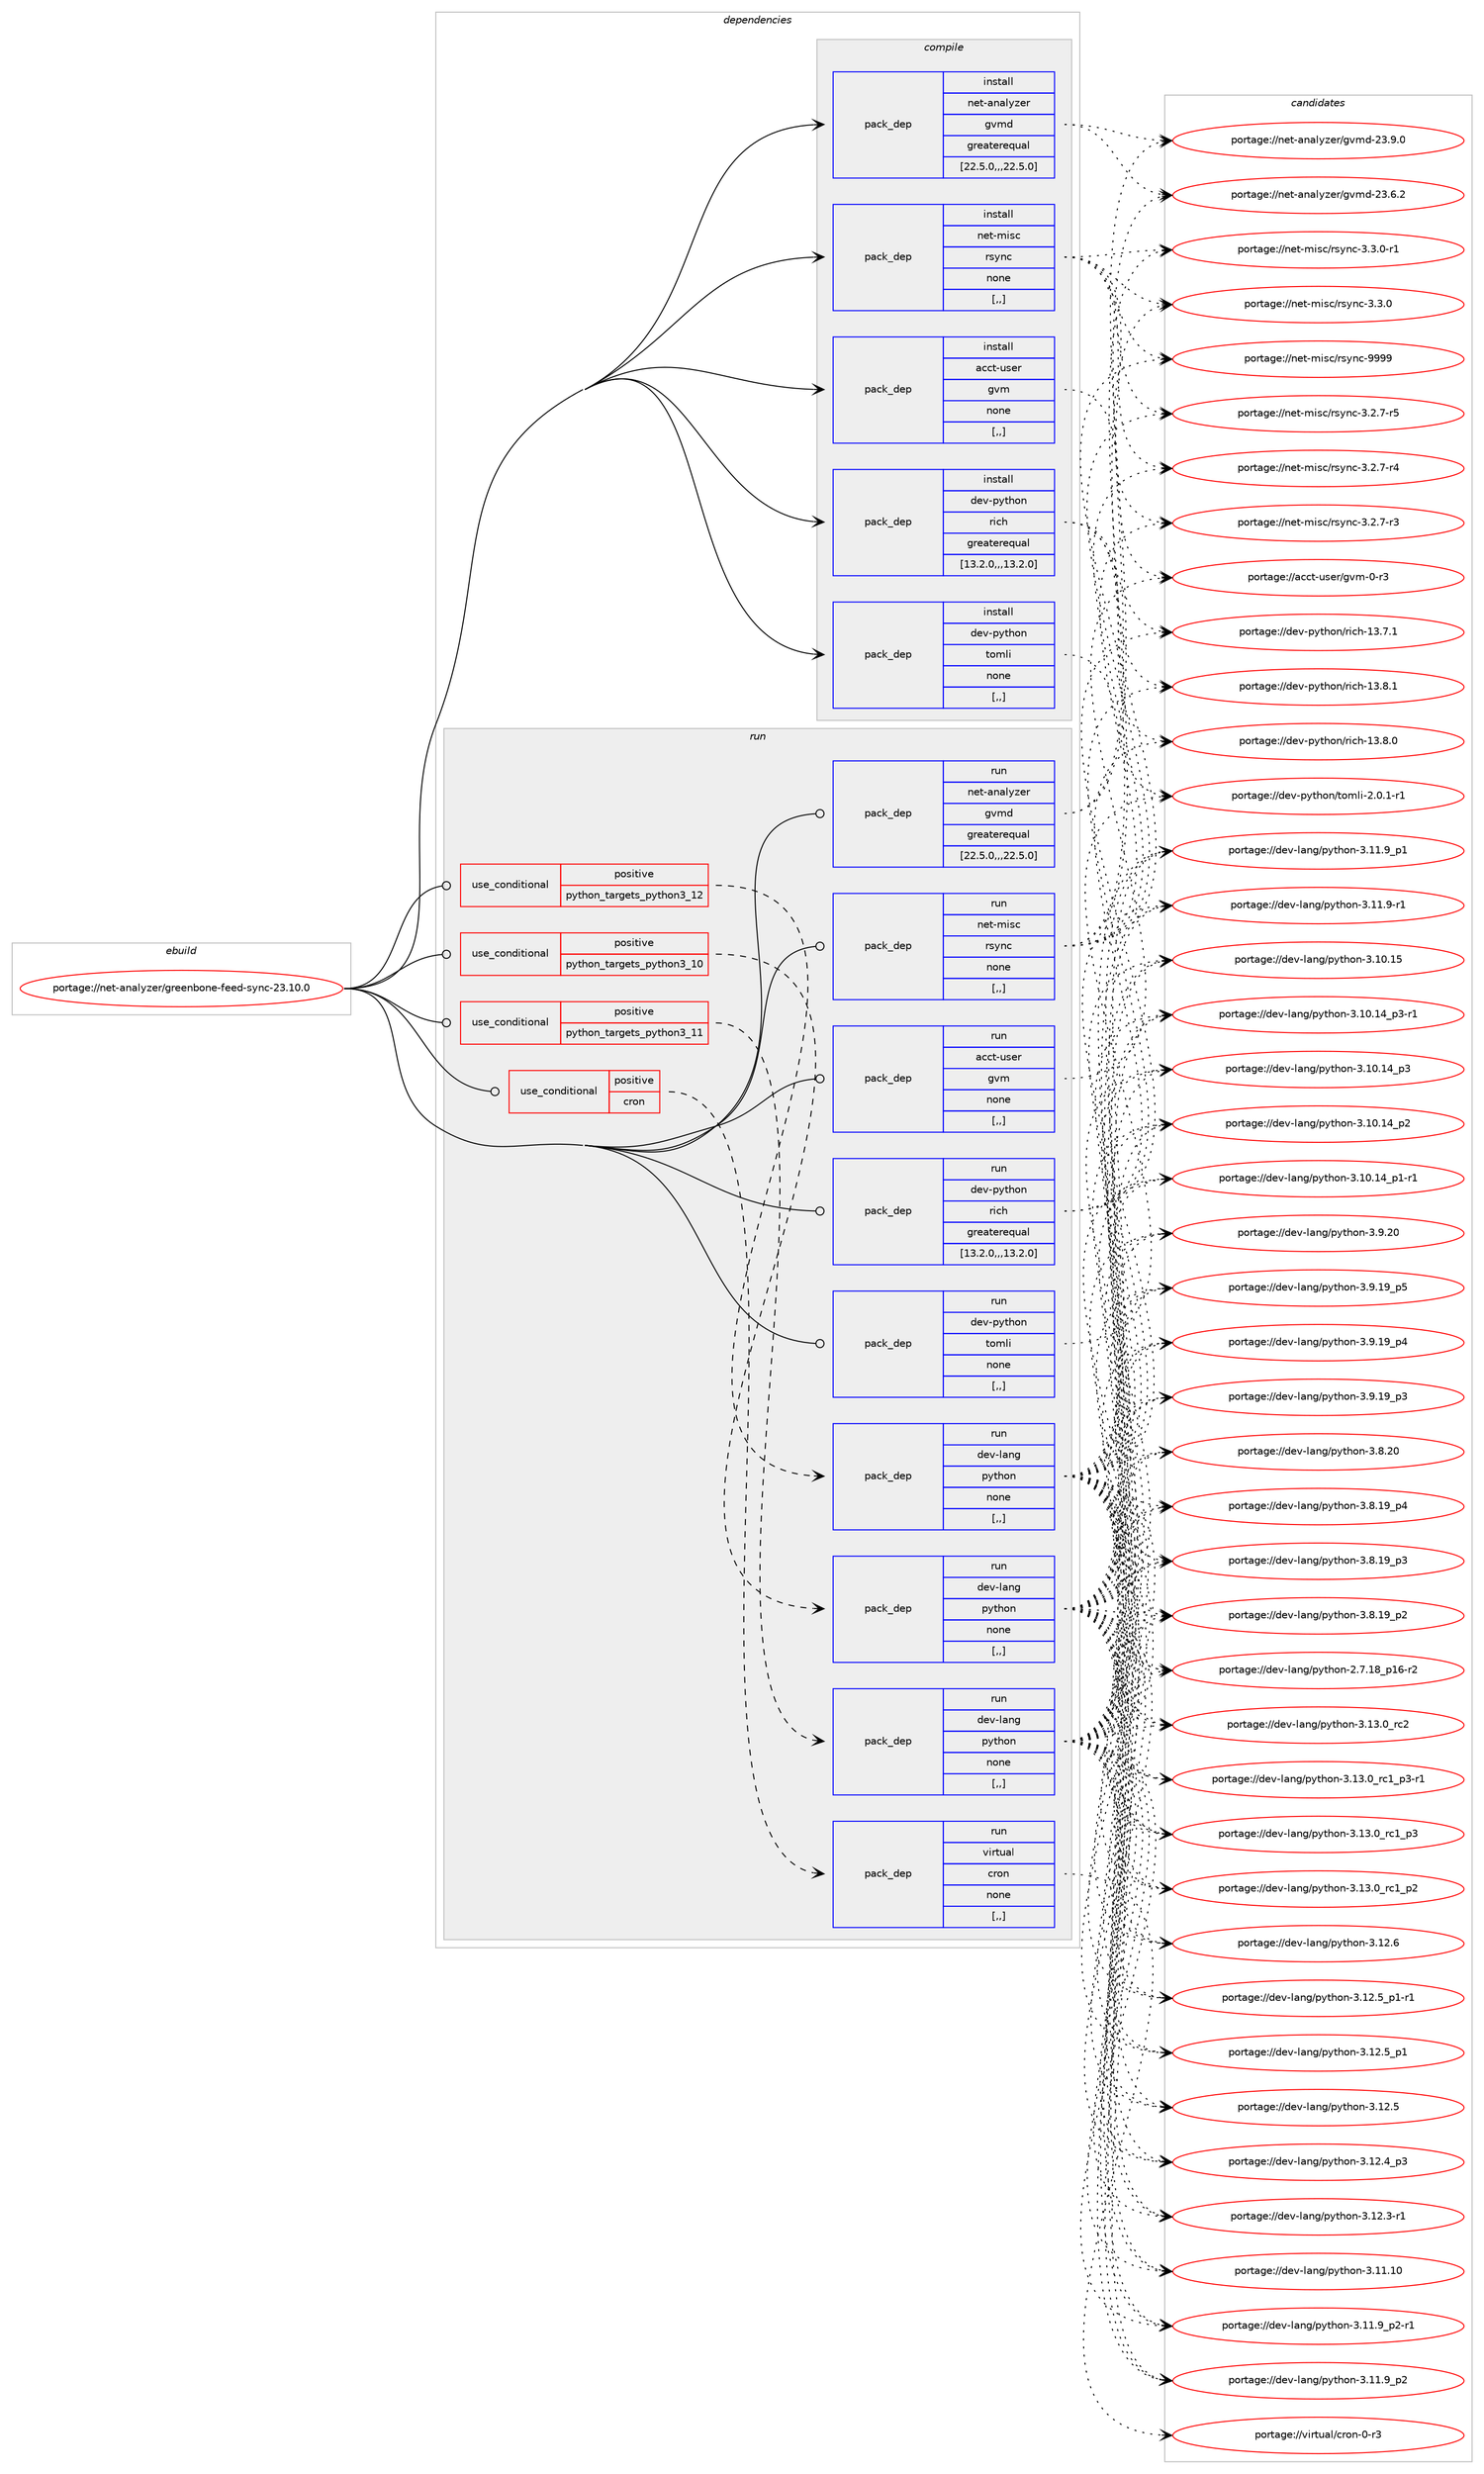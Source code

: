 digraph prolog {

# *************
# Graph options
# *************

newrank=true;
concentrate=true;
compound=true;
graph [rankdir=LR,fontname=Helvetica,fontsize=10,ranksep=1.5];#, ranksep=2.5, nodesep=0.2];
edge  [arrowhead=vee];
node  [fontname=Helvetica,fontsize=10];

# **********
# The ebuild
# **********

subgraph cluster_leftcol {
color=gray;
label=<<i>ebuild</i>>;
id [label="portage://net-analyzer/greenbone-feed-sync-23.10.0", color=red, width=4, href="../net-analyzer/greenbone-feed-sync-23.10.0.svg"];
}

# ****************
# The dependencies
# ****************

subgraph cluster_midcol {
color=gray;
label=<<i>dependencies</i>>;
subgraph cluster_compile {
fillcolor="#eeeeee";
style=filled;
label=<<i>compile</i>>;
subgraph pack621543 {
dependency848947 [label=<<TABLE BORDER="0" CELLBORDER="1" CELLSPACING="0" CELLPADDING="4" WIDTH="220"><TR><TD ROWSPAN="6" CELLPADDING="30">pack_dep</TD></TR><TR><TD WIDTH="110">install</TD></TR><TR><TD>acct-user</TD></TR><TR><TD>gvm</TD></TR><TR><TD>none</TD></TR><TR><TD>[,,]</TD></TR></TABLE>>, shape=none, color=blue];
}
id:e -> dependency848947:w [weight=20,style="solid",arrowhead="vee"];
subgraph pack621544 {
dependency848948 [label=<<TABLE BORDER="0" CELLBORDER="1" CELLSPACING="0" CELLPADDING="4" WIDTH="220"><TR><TD ROWSPAN="6" CELLPADDING="30">pack_dep</TD></TR><TR><TD WIDTH="110">install</TD></TR><TR><TD>dev-python</TD></TR><TR><TD>rich</TD></TR><TR><TD>greaterequal</TD></TR><TR><TD>[13.2.0,,,13.2.0]</TD></TR></TABLE>>, shape=none, color=blue];
}
id:e -> dependency848948:w [weight=20,style="solid",arrowhead="vee"];
subgraph pack621545 {
dependency848949 [label=<<TABLE BORDER="0" CELLBORDER="1" CELLSPACING="0" CELLPADDING="4" WIDTH="220"><TR><TD ROWSPAN="6" CELLPADDING="30">pack_dep</TD></TR><TR><TD WIDTH="110">install</TD></TR><TR><TD>dev-python</TD></TR><TR><TD>tomli</TD></TR><TR><TD>none</TD></TR><TR><TD>[,,]</TD></TR></TABLE>>, shape=none, color=blue];
}
id:e -> dependency848949:w [weight=20,style="solid",arrowhead="vee"];
subgraph pack621546 {
dependency848950 [label=<<TABLE BORDER="0" CELLBORDER="1" CELLSPACING="0" CELLPADDING="4" WIDTH="220"><TR><TD ROWSPAN="6" CELLPADDING="30">pack_dep</TD></TR><TR><TD WIDTH="110">install</TD></TR><TR><TD>net-analyzer</TD></TR><TR><TD>gvmd</TD></TR><TR><TD>greaterequal</TD></TR><TR><TD>[22.5.0,,,22.5.0]</TD></TR></TABLE>>, shape=none, color=blue];
}
id:e -> dependency848950:w [weight=20,style="solid",arrowhead="vee"];
subgraph pack621547 {
dependency848951 [label=<<TABLE BORDER="0" CELLBORDER="1" CELLSPACING="0" CELLPADDING="4" WIDTH="220"><TR><TD ROWSPAN="6" CELLPADDING="30">pack_dep</TD></TR><TR><TD WIDTH="110">install</TD></TR><TR><TD>net-misc</TD></TR><TR><TD>rsync</TD></TR><TR><TD>none</TD></TR><TR><TD>[,,]</TD></TR></TABLE>>, shape=none, color=blue];
}
id:e -> dependency848951:w [weight=20,style="solid",arrowhead="vee"];
}
subgraph cluster_compileandrun {
fillcolor="#eeeeee";
style=filled;
label=<<i>compile and run</i>>;
}
subgraph cluster_run {
fillcolor="#eeeeee";
style=filled;
label=<<i>run</i>>;
subgraph cond221094 {
dependency848952 [label=<<TABLE BORDER="0" CELLBORDER="1" CELLSPACING="0" CELLPADDING="4"><TR><TD ROWSPAN="3" CELLPADDING="10">use_conditional</TD></TR><TR><TD>positive</TD></TR><TR><TD>cron</TD></TR></TABLE>>, shape=none, color=red];
subgraph pack621548 {
dependency848953 [label=<<TABLE BORDER="0" CELLBORDER="1" CELLSPACING="0" CELLPADDING="4" WIDTH="220"><TR><TD ROWSPAN="6" CELLPADDING="30">pack_dep</TD></TR><TR><TD WIDTH="110">run</TD></TR><TR><TD>virtual</TD></TR><TR><TD>cron</TD></TR><TR><TD>none</TD></TR><TR><TD>[,,]</TD></TR></TABLE>>, shape=none, color=blue];
}
dependency848952:e -> dependency848953:w [weight=20,style="dashed",arrowhead="vee"];
}
id:e -> dependency848952:w [weight=20,style="solid",arrowhead="odot"];
subgraph cond221095 {
dependency848954 [label=<<TABLE BORDER="0" CELLBORDER="1" CELLSPACING="0" CELLPADDING="4"><TR><TD ROWSPAN="3" CELLPADDING="10">use_conditional</TD></TR><TR><TD>positive</TD></TR><TR><TD>python_targets_python3_10</TD></TR></TABLE>>, shape=none, color=red];
subgraph pack621549 {
dependency848955 [label=<<TABLE BORDER="0" CELLBORDER="1" CELLSPACING="0" CELLPADDING="4" WIDTH="220"><TR><TD ROWSPAN="6" CELLPADDING="30">pack_dep</TD></TR><TR><TD WIDTH="110">run</TD></TR><TR><TD>dev-lang</TD></TR><TR><TD>python</TD></TR><TR><TD>none</TD></TR><TR><TD>[,,]</TD></TR></TABLE>>, shape=none, color=blue];
}
dependency848954:e -> dependency848955:w [weight=20,style="dashed",arrowhead="vee"];
}
id:e -> dependency848954:w [weight=20,style="solid",arrowhead="odot"];
subgraph cond221096 {
dependency848956 [label=<<TABLE BORDER="0" CELLBORDER="1" CELLSPACING="0" CELLPADDING="4"><TR><TD ROWSPAN="3" CELLPADDING="10">use_conditional</TD></TR><TR><TD>positive</TD></TR><TR><TD>python_targets_python3_11</TD></TR></TABLE>>, shape=none, color=red];
subgraph pack621550 {
dependency848957 [label=<<TABLE BORDER="0" CELLBORDER="1" CELLSPACING="0" CELLPADDING="4" WIDTH="220"><TR><TD ROWSPAN="6" CELLPADDING="30">pack_dep</TD></TR><TR><TD WIDTH="110">run</TD></TR><TR><TD>dev-lang</TD></TR><TR><TD>python</TD></TR><TR><TD>none</TD></TR><TR><TD>[,,]</TD></TR></TABLE>>, shape=none, color=blue];
}
dependency848956:e -> dependency848957:w [weight=20,style="dashed",arrowhead="vee"];
}
id:e -> dependency848956:w [weight=20,style="solid",arrowhead="odot"];
subgraph cond221097 {
dependency848958 [label=<<TABLE BORDER="0" CELLBORDER="1" CELLSPACING="0" CELLPADDING="4"><TR><TD ROWSPAN="3" CELLPADDING="10">use_conditional</TD></TR><TR><TD>positive</TD></TR><TR><TD>python_targets_python3_12</TD></TR></TABLE>>, shape=none, color=red];
subgraph pack621551 {
dependency848959 [label=<<TABLE BORDER="0" CELLBORDER="1" CELLSPACING="0" CELLPADDING="4" WIDTH="220"><TR><TD ROWSPAN="6" CELLPADDING="30">pack_dep</TD></TR><TR><TD WIDTH="110">run</TD></TR><TR><TD>dev-lang</TD></TR><TR><TD>python</TD></TR><TR><TD>none</TD></TR><TR><TD>[,,]</TD></TR></TABLE>>, shape=none, color=blue];
}
dependency848958:e -> dependency848959:w [weight=20,style="dashed",arrowhead="vee"];
}
id:e -> dependency848958:w [weight=20,style="solid",arrowhead="odot"];
subgraph pack621552 {
dependency848960 [label=<<TABLE BORDER="0" CELLBORDER="1" CELLSPACING="0" CELLPADDING="4" WIDTH="220"><TR><TD ROWSPAN="6" CELLPADDING="30">pack_dep</TD></TR><TR><TD WIDTH="110">run</TD></TR><TR><TD>acct-user</TD></TR><TR><TD>gvm</TD></TR><TR><TD>none</TD></TR><TR><TD>[,,]</TD></TR></TABLE>>, shape=none, color=blue];
}
id:e -> dependency848960:w [weight=20,style="solid",arrowhead="odot"];
subgraph pack621553 {
dependency848961 [label=<<TABLE BORDER="0" CELLBORDER="1" CELLSPACING="0" CELLPADDING="4" WIDTH="220"><TR><TD ROWSPAN="6" CELLPADDING="30">pack_dep</TD></TR><TR><TD WIDTH="110">run</TD></TR><TR><TD>dev-python</TD></TR><TR><TD>rich</TD></TR><TR><TD>greaterequal</TD></TR><TR><TD>[13.2.0,,,13.2.0]</TD></TR></TABLE>>, shape=none, color=blue];
}
id:e -> dependency848961:w [weight=20,style="solid",arrowhead="odot"];
subgraph pack621554 {
dependency848962 [label=<<TABLE BORDER="0" CELLBORDER="1" CELLSPACING="0" CELLPADDING="4" WIDTH="220"><TR><TD ROWSPAN="6" CELLPADDING="30">pack_dep</TD></TR><TR><TD WIDTH="110">run</TD></TR><TR><TD>dev-python</TD></TR><TR><TD>tomli</TD></TR><TR><TD>none</TD></TR><TR><TD>[,,]</TD></TR></TABLE>>, shape=none, color=blue];
}
id:e -> dependency848962:w [weight=20,style="solid",arrowhead="odot"];
subgraph pack621555 {
dependency848963 [label=<<TABLE BORDER="0" CELLBORDER="1" CELLSPACING="0" CELLPADDING="4" WIDTH="220"><TR><TD ROWSPAN="6" CELLPADDING="30">pack_dep</TD></TR><TR><TD WIDTH="110">run</TD></TR><TR><TD>net-analyzer</TD></TR><TR><TD>gvmd</TD></TR><TR><TD>greaterequal</TD></TR><TR><TD>[22.5.0,,,22.5.0]</TD></TR></TABLE>>, shape=none, color=blue];
}
id:e -> dependency848963:w [weight=20,style="solid",arrowhead="odot"];
subgraph pack621556 {
dependency848964 [label=<<TABLE BORDER="0" CELLBORDER="1" CELLSPACING="0" CELLPADDING="4" WIDTH="220"><TR><TD ROWSPAN="6" CELLPADDING="30">pack_dep</TD></TR><TR><TD WIDTH="110">run</TD></TR><TR><TD>net-misc</TD></TR><TR><TD>rsync</TD></TR><TR><TD>none</TD></TR><TR><TD>[,,]</TD></TR></TABLE>>, shape=none, color=blue];
}
id:e -> dependency848964:w [weight=20,style="solid",arrowhead="odot"];
}
}

# **************
# The candidates
# **************

subgraph cluster_choices {
rank=same;
color=gray;
label=<<i>candidates</i>>;

subgraph choice621543 {
color=black;
nodesep=1;
choice979999116451171151011144710311810945484511451 [label="portage://acct-user/gvm-0-r3", color=red, width=4,href="../acct-user/gvm-0-r3.svg"];
dependency848947:e -> choice979999116451171151011144710311810945484511451:w [style=dotted,weight="100"];
}
subgraph choice621544 {
color=black;
nodesep=1;
choice10010111845112121116104111110471141059910445495146564649 [label="portage://dev-python/rich-13.8.1", color=red, width=4,href="../dev-python/rich-13.8.1.svg"];
choice10010111845112121116104111110471141059910445495146564648 [label="portage://dev-python/rich-13.8.0", color=red, width=4,href="../dev-python/rich-13.8.0.svg"];
choice10010111845112121116104111110471141059910445495146554649 [label="portage://dev-python/rich-13.7.1", color=red, width=4,href="../dev-python/rich-13.7.1.svg"];
dependency848948:e -> choice10010111845112121116104111110471141059910445495146564649:w [style=dotted,weight="100"];
dependency848948:e -> choice10010111845112121116104111110471141059910445495146564648:w [style=dotted,weight="100"];
dependency848948:e -> choice10010111845112121116104111110471141059910445495146554649:w [style=dotted,weight="100"];
}
subgraph choice621545 {
color=black;
nodesep=1;
choice10010111845112121116104111110471161111091081054550464846494511449 [label="portage://dev-python/tomli-2.0.1-r1", color=red, width=4,href="../dev-python/tomli-2.0.1-r1.svg"];
dependency848949:e -> choice10010111845112121116104111110471161111091081054550464846494511449:w [style=dotted,weight="100"];
}
subgraph choice621546 {
color=black;
nodesep=1;
choice1101011164597110971081211221011144710311810910045505146574648 [label="portage://net-analyzer/gvmd-23.9.0", color=red, width=4,href="../net-analyzer/gvmd-23.9.0.svg"];
choice1101011164597110971081211221011144710311810910045505146544650 [label="portage://net-analyzer/gvmd-23.6.2", color=red, width=4,href="../net-analyzer/gvmd-23.6.2.svg"];
dependency848950:e -> choice1101011164597110971081211221011144710311810910045505146574648:w [style=dotted,weight="100"];
dependency848950:e -> choice1101011164597110971081211221011144710311810910045505146544650:w [style=dotted,weight="100"];
}
subgraph choice621547 {
color=black;
nodesep=1;
choice110101116451091051159947114115121110994557575757 [label="portage://net-misc/rsync-9999", color=red, width=4,href="../net-misc/rsync-9999.svg"];
choice110101116451091051159947114115121110994551465146484511449 [label="portage://net-misc/rsync-3.3.0-r1", color=red, width=4,href="../net-misc/rsync-3.3.0-r1.svg"];
choice11010111645109105115994711411512111099455146514648 [label="portage://net-misc/rsync-3.3.0", color=red, width=4,href="../net-misc/rsync-3.3.0.svg"];
choice110101116451091051159947114115121110994551465046554511453 [label="portage://net-misc/rsync-3.2.7-r5", color=red, width=4,href="../net-misc/rsync-3.2.7-r5.svg"];
choice110101116451091051159947114115121110994551465046554511452 [label="portage://net-misc/rsync-3.2.7-r4", color=red, width=4,href="../net-misc/rsync-3.2.7-r4.svg"];
choice110101116451091051159947114115121110994551465046554511451 [label="portage://net-misc/rsync-3.2.7-r3", color=red, width=4,href="../net-misc/rsync-3.2.7-r3.svg"];
dependency848951:e -> choice110101116451091051159947114115121110994557575757:w [style=dotted,weight="100"];
dependency848951:e -> choice110101116451091051159947114115121110994551465146484511449:w [style=dotted,weight="100"];
dependency848951:e -> choice11010111645109105115994711411512111099455146514648:w [style=dotted,weight="100"];
dependency848951:e -> choice110101116451091051159947114115121110994551465046554511453:w [style=dotted,weight="100"];
dependency848951:e -> choice110101116451091051159947114115121110994551465046554511452:w [style=dotted,weight="100"];
dependency848951:e -> choice110101116451091051159947114115121110994551465046554511451:w [style=dotted,weight="100"];
}
subgraph choice621548 {
color=black;
nodesep=1;
choice11810511411611797108479911411111045484511451 [label="portage://virtual/cron-0-r3", color=red, width=4,href="../virtual/cron-0-r3.svg"];
dependency848953:e -> choice11810511411611797108479911411111045484511451:w [style=dotted,weight="100"];
}
subgraph choice621549 {
color=black;
nodesep=1;
choice10010111845108971101034711212111610411111045514649514648951149950 [label="portage://dev-lang/python-3.13.0_rc2", color=red, width=4,href="../dev-lang/python-3.13.0_rc2.svg"];
choice1001011184510897110103471121211161041111104551464951464895114994995112514511449 [label="portage://dev-lang/python-3.13.0_rc1_p3-r1", color=red, width=4,href="../dev-lang/python-3.13.0_rc1_p3-r1.svg"];
choice100101118451089711010347112121116104111110455146495146489511499499511251 [label="portage://dev-lang/python-3.13.0_rc1_p3", color=red, width=4,href="../dev-lang/python-3.13.0_rc1_p3.svg"];
choice100101118451089711010347112121116104111110455146495146489511499499511250 [label="portage://dev-lang/python-3.13.0_rc1_p2", color=red, width=4,href="../dev-lang/python-3.13.0_rc1_p2.svg"];
choice10010111845108971101034711212111610411111045514649504654 [label="portage://dev-lang/python-3.12.6", color=red, width=4,href="../dev-lang/python-3.12.6.svg"];
choice1001011184510897110103471121211161041111104551464950465395112494511449 [label="portage://dev-lang/python-3.12.5_p1-r1", color=red, width=4,href="../dev-lang/python-3.12.5_p1-r1.svg"];
choice100101118451089711010347112121116104111110455146495046539511249 [label="portage://dev-lang/python-3.12.5_p1", color=red, width=4,href="../dev-lang/python-3.12.5_p1.svg"];
choice10010111845108971101034711212111610411111045514649504653 [label="portage://dev-lang/python-3.12.5", color=red, width=4,href="../dev-lang/python-3.12.5.svg"];
choice100101118451089711010347112121116104111110455146495046529511251 [label="portage://dev-lang/python-3.12.4_p3", color=red, width=4,href="../dev-lang/python-3.12.4_p3.svg"];
choice100101118451089711010347112121116104111110455146495046514511449 [label="portage://dev-lang/python-3.12.3-r1", color=red, width=4,href="../dev-lang/python-3.12.3-r1.svg"];
choice1001011184510897110103471121211161041111104551464949464948 [label="portage://dev-lang/python-3.11.10", color=red, width=4,href="../dev-lang/python-3.11.10.svg"];
choice1001011184510897110103471121211161041111104551464949465795112504511449 [label="portage://dev-lang/python-3.11.9_p2-r1", color=red, width=4,href="../dev-lang/python-3.11.9_p2-r1.svg"];
choice100101118451089711010347112121116104111110455146494946579511250 [label="portage://dev-lang/python-3.11.9_p2", color=red, width=4,href="../dev-lang/python-3.11.9_p2.svg"];
choice100101118451089711010347112121116104111110455146494946579511249 [label="portage://dev-lang/python-3.11.9_p1", color=red, width=4,href="../dev-lang/python-3.11.9_p1.svg"];
choice100101118451089711010347112121116104111110455146494946574511449 [label="portage://dev-lang/python-3.11.9-r1", color=red, width=4,href="../dev-lang/python-3.11.9-r1.svg"];
choice1001011184510897110103471121211161041111104551464948464953 [label="portage://dev-lang/python-3.10.15", color=red, width=4,href="../dev-lang/python-3.10.15.svg"];
choice100101118451089711010347112121116104111110455146494846495295112514511449 [label="portage://dev-lang/python-3.10.14_p3-r1", color=red, width=4,href="../dev-lang/python-3.10.14_p3-r1.svg"];
choice10010111845108971101034711212111610411111045514649484649529511251 [label="portage://dev-lang/python-3.10.14_p3", color=red, width=4,href="../dev-lang/python-3.10.14_p3.svg"];
choice10010111845108971101034711212111610411111045514649484649529511250 [label="portage://dev-lang/python-3.10.14_p2", color=red, width=4,href="../dev-lang/python-3.10.14_p2.svg"];
choice100101118451089711010347112121116104111110455146494846495295112494511449 [label="portage://dev-lang/python-3.10.14_p1-r1", color=red, width=4,href="../dev-lang/python-3.10.14_p1-r1.svg"];
choice10010111845108971101034711212111610411111045514657465048 [label="portage://dev-lang/python-3.9.20", color=red, width=4,href="../dev-lang/python-3.9.20.svg"];
choice100101118451089711010347112121116104111110455146574649579511253 [label="portage://dev-lang/python-3.9.19_p5", color=red, width=4,href="../dev-lang/python-3.9.19_p5.svg"];
choice100101118451089711010347112121116104111110455146574649579511252 [label="portage://dev-lang/python-3.9.19_p4", color=red, width=4,href="../dev-lang/python-3.9.19_p4.svg"];
choice100101118451089711010347112121116104111110455146574649579511251 [label="portage://dev-lang/python-3.9.19_p3", color=red, width=4,href="../dev-lang/python-3.9.19_p3.svg"];
choice10010111845108971101034711212111610411111045514656465048 [label="portage://dev-lang/python-3.8.20", color=red, width=4,href="../dev-lang/python-3.8.20.svg"];
choice100101118451089711010347112121116104111110455146564649579511252 [label="portage://dev-lang/python-3.8.19_p4", color=red, width=4,href="../dev-lang/python-3.8.19_p4.svg"];
choice100101118451089711010347112121116104111110455146564649579511251 [label="portage://dev-lang/python-3.8.19_p3", color=red, width=4,href="../dev-lang/python-3.8.19_p3.svg"];
choice100101118451089711010347112121116104111110455146564649579511250 [label="portage://dev-lang/python-3.8.19_p2", color=red, width=4,href="../dev-lang/python-3.8.19_p2.svg"];
choice100101118451089711010347112121116104111110455046554649569511249544511450 [label="portage://dev-lang/python-2.7.18_p16-r2", color=red, width=4,href="../dev-lang/python-2.7.18_p16-r2.svg"];
dependency848955:e -> choice10010111845108971101034711212111610411111045514649514648951149950:w [style=dotted,weight="100"];
dependency848955:e -> choice1001011184510897110103471121211161041111104551464951464895114994995112514511449:w [style=dotted,weight="100"];
dependency848955:e -> choice100101118451089711010347112121116104111110455146495146489511499499511251:w [style=dotted,weight="100"];
dependency848955:e -> choice100101118451089711010347112121116104111110455146495146489511499499511250:w [style=dotted,weight="100"];
dependency848955:e -> choice10010111845108971101034711212111610411111045514649504654:w [style=dotted,weight="100"];
dependency848955:e -> choice1001011184510897110103471121211161041111104551464950465395112494511449:w [style=dotted,weight="100"];
dependency848955:e -> choice100101118451089711010347112121116104111110455146495046539511249:w [style=dotted,weight="100"];
dependency848955:e -> choice10010111845108971101034711212111610411111045514649504653:w [style=dotted,weight="100"];
dependency848955:e -> choice100101118451089711010347112121116104111110455146495046529511251:w [style=dotted,weight="100"];
dependency848955:e -> choice100101118451089711010347112121116104111110455146495046514511449:w [style=dotted,weight="100"];
dependency848955:e -> choice1001011184510897110103471121211161041111104551464949464948:w [style=dotted,weight="100"];
dependency848955:e -> choice1001011184510897110103471121211161041111104551464949465795112504511449:w [style=dotted,weight="100"];
dependency848955:e -> choice100101118451089711010347112121116104111110455146494946579511250:w [style=dotted,weight="100"];
dependency848955:e -> choice100101118451089711010347112121116104111110455146494946579511249:w [style=dotted,weight="100"];
dependency848955:e -> choice100101118451089711010347112121116104111110455146494946574511449:w [style=dotted,weight="100"];
dependency848955:e -> choice1001011184510897110103471121211161041111104551464948464953:w [style=dotted,weight="100"];
dependency848955:e -> choice100101118451089711010347112121116104111110455146494846495295112514511449:w [style=dotted,weight="100"];
dependency848955:e -> choice10010111845108971101034711212111610411111045514649484649529511251:w [style=dotted,weight="100"];
dependency848955:e -> choice10010111845108971101034711212111610411111045514649484649529511250:w [style=dotted,weight="100"];
dependency848955:e -> choice100101118451089711010347112121116104111110455146494846495295112494511449:w [style=dotted,weight="100"];
dependency848955:e -> choice10010111845108971101034711212111610411111045514657465048:w [style=dotted,weight="100"];
dependency848955:e -> choice100101118451089711010347112121116104111110455146574649579511253:w [style=dotted,weight="100"];
dependency848955:e -> choice100101118451089711010347112121116104111110455146574649579511252:w [style=dotted,weight="100"];
dependency848955:e -> choice100101118451089711010347112121116104111110455146574649579511251:w [style=dotted,weight="100"];
dependency848955:e -> choice10010111845108971101034711212111610411111045514656465048:w [style=dotted,weight="100"];
dependency848955:e -> choice100101118451089711010347112121116104111110455146564649579511252:w [style=dotted,weight="100"];
dependency848955:e -> choice100101118451089711010347112121116104111110455146564649579511251:w [style=dotted,weight="100"];
dependency848955:e -> choice100101118451089711010347112121116104111110455146564649579511250:w [style=dotted,weight="100"];
dependency848955:e -> choice100101118451089711010347112121116104111110455046554649569511249544511450:w [style=dotted,weight="100"];
}
subgraph choice621550 {
color=black;
nodesep=1;
choice10010111845108971101034711212111610411111045514649514648951149950 [label="portage://dev-lang/python-3.13.0_rc2", color=red, width=4,href="../dev-lang/python-3.13.0_rc2.svg"];
choice1001011184510897110103471121211161041111104551464951464895114994995112514511449 [label="portage://dev-lang/python-3.13.0_rc1_p3-r1", color=red, width=4,href="../dev-lang/python-3.13.0_rc1_p3-r1.svg"];
choice100101118451089711010347112121116104111110455146495146489511499499511251 [label="portage://dev-lang/python-3.13.0_rc1_p3", color=red, width=4,href="../dev-lang/python-3.13.0_rc1_p3.svg"];
choice100101118451089711010347112121116104111110455146495146489511499499511250 [label="portage://dev-lang/python-3.13.0_rc1_p2", color=red, width=4,href="../dev-lang/python-3.13.0_rc1_p2.svg"];
choice10010111845108971101034711212111610411111045514649504654 [label="portage://dev-lang/python-3.12.6", color=red, width=4,href="../dev-lang/python-3.12.6.svg"];
choice1001011184510897110103471121211161041111104551464950465395112494511449 [label="portage://dev-lang/python-3.12.5_p1-r1", color=red, width=4,href="../dev-lang/python-3.12.5_p1-r1.svg"];
choice100101118451089711010347112121116104111110455146495046539511249 [label="portage://dev-lang/python-3.12.5_p1", color=red, width=4,href="../dev-lang/python-3.12.5_p1.svg"];
choice10010111845108971101034711212111610411111045514649504653 [label="portage://dev-lang/python-3.12.5", color=red, width=4,href="../dev-lang/python-3.12.5.svg"];
choice100101118451089711010347112121116104111110455146495046529511251 [label="portage://dev-lang/python-3.12.4_p3", color=red, width=4,href="../dev-lang/python-3.12.4_p3.svg"];
choice100101118451089711010347112121116104111110455146495046514511449 [label="portage://dev-lang/python-3.12.3-r1", color=red, width=4,href="../dev-lang/python-3.12.3-r1.svg"];
choice1001011184510897110103471121211161041111104551464949464948 [label="portage://dev-lang/python-3.11.10", color=red, width=4,href="../dev-lang/python-3.11.10.svg"];
choice1001011184510897110103471121211161041111104551464949465795112504511449 [label="portage://dev-lang/python-3.11.9_p2-r1", color=red, width=4,href="../dev-lang/python-3.11.9_p2-r1.svg"];
choice100101118451089711010347112121116104111110455146494946579511250 [label="portage://dev-lang/python-3.11.9_p2", color=red, width=4,href="../dev-lang/python-3.11.9_p2.svg"];
choice100101118451089711010347112121116104111110455146494946579511249 [label="portage://dev-lang/python-3.11.9_p1", color=red, width=4,href="../dev-lang/python-3.11.9_p1.svg"];
choice100101118451089711010347112121116104111110455146494946574511449 [label="portage://dev-lang/python-3.11.9-r1", color=red, width=4,href="../dev-lang/python-3.11.9-r1.svg"];
choice1001011184510897110103471121211161041111104551464948464953 [label="portage://dev-lang/python-3.10.15", color=red, width=4,href="../dev-lang/python-3.10.15.svg"];
choice100101118451089711010347112121116104111110455146494846495295112514511449 [label="portage://dev-lang/python-3.10.14_p3-r1", color=red, width=4,href="../dev-lang/python-3.10.14_p3-r1.svg"];
choice10010111845108971101034711212111610411111045514649484649529511251 [label="portage://dev-lang/python-3.10.14_p3", color=red, width=4,href="../dev-lang/python-3.10.14_p3.svg"];
choice10010111845108971101034711212111610411111045514649484649529511250 [label="portage://dev-lang/python-3.10.14_p2", color=red, width=4,href="../dev-lang/python-3.10.14_p2.svg"];
choice100101118451089711010347112121116104111110455146494846495295112494511449 [label="portage://dev-lang/python-3.10.14_p1-r1", color=red, width=4,href="../dev-lang/python-3.10.14_p1-r1.svg"];
choice10010111845108971101034711212111610411111045514657465048 [label="portage://dev-lang/python-3.9.20", color=red, width=4,href="../dev-lang/python-3.9.20.svg"];
choice100101118451089711010347112121116104111110455146574649579511253 [label="portage://dev-lang/python-3.9.19_p5", color=red, width=4,href="../dev-lang/python-3.9.19_p5.svg"];
choice100101118451089711010347112121116104111110455146574649579511252 [label="portage://dev-lang/python-3.9.19_p4", color=red, width=4,href="../dev-lang/python-3.9.19_p4.svg"];
choice100101118451089711010347112121116104111110455146574649579511251 [label="portage://dev-lang/python-3.9.19_p3", color=red, width=4,href="../dev-lang/python-3.9.19_p3.svg"];
choice10010111845108971101034711212111610411111045514656465048 [label="portage://dev-lang/python-3.8.20", color=red, width=4,href="../dev-lang/python-3.8.20.svg"];
choice100101118451089711010347112121116104111110455146564649579511252 [label="portage://dev-lang/python-3.8.19_p4", color=red, width=4,href="../dev-lang/python-3.8.19_p4.svg"];
choice100101118451089711010347112121116104111110455146564649579511251 [label="portage://dev-lang/python-3.8.19_p3", color=red, width=4,href="../dev-lang/python-3.8.19_p3.svg"];
choice100101118451089711010347112121116104111110455146564649579511250 [label="portage://dev-lang/python-3.8.19_p2", color=red, width=4,href="../dev-lang/python-3.8.19_p2.svg"];
choice100101118451089711010347112121116104111110455046554649569511249544511450 [label="portage://dev-lang/python-2.7.18_p16-r2", color=red, width=4,href="../dev-lang/python-2.7.18_p16-r2.svg"];
dependency848957:e -> choice10010111845108971101034711212111610411111045514649514648951149950:w [style=dotted,weight="100"];
dependency848957:e -> choice1001011184510897110103471121211161041111104551464951464895114994995112514511449:w [style=dotted,weight="100"];
dependency848957:e -> choice100101118451089711010347112121116104111110455146495146489511499499511251:w [style=dotted,weight="100"];
dependency848957:e -> choice100101118451089711010347112121116104111110455146495146489511499499511250:w [style=dotted,weight="100"];
dependency848957:e -> choice10010111845108971101034711212111610411111045514649504654:w [style=dotted,weight="100"];
dependency848957:e -> choice1001011184510897110103471121211161041111104551464950465395112494511449:w [style=dotted,weight="100"];
dependency848957:e -> choice100101118451089711010347112121116104111110455146495046539511249:w [style=dotted,weight="100"];
dependency848957:e -> choice10010111845108971101034711212111610411111045514649504653:w [style=dotted,weight="100"];
dependency848957:e -> choice100101118451089711010347112121116104111110455146495046529511251:w [style=dotted,weight="100"];
dependency848957:e -> choice100101118451089711010347112121116104111110455146495046514511449:w [style=dotted,weight="100"];
dependency848957:e -> choice1001011184510897110103471121211161041111104551464949464948:w [style=dotted,weight="100"];
dependency848957:e -> choice1001011184510897110103471121211161041111104551464949465795112504511449:w [style=dotted,weight="100"];
dependency848957:e -> choice100101118451089711010347112121116104111110455146494946579511250:w [style=dotted,weight="100"];
dependency848957:e -> choice100101118451089711010347112121116104111110455146494946579511249:w [style=dotted,weight="100"];
dependency848957:e -> choice100101118451089711010347112121116104111110455146494946574511449:w [style=dotted,weight="100"];
dependency848957:e -> choice1001011184510897110103471121211161041111104551464948464953:w [style=dotted,weight="100"];
dependency848957:e -> choice100101118451089711010347112121116104111110455146494846495295112514511449:w [style=dotted,weight="100"];
dependency848957:e -> choice10010111845108971101034711212111610411111045514649484649529511251:w [style=dotted,weight="100"];
dependency848957:e -> choice10010111845108971101034711212111610411111045514649484649529511250:w [style=dotted,weight="100"];
dependency848957:e -> choice100101118451089711010347112121116104111110455146494846495295112494511449:w [style=dotted,weight="100"];
dependency848957:e -> choice10010111845108971101034711212111610411111045514657465048:w [style=dotted,weight="100"];
dependency848957:e -> choice100101118451089711010347112121116104111110455146574649579511253:w [style=dotted,weight="100"];
dependency848957:e -> choice100101118451089711010347112121116104111110455146574649579511252:w [style=dotted,weight="100"];
dependency848957:e -> choice100101118451089711010347112121116104111110455146574649579511251:w [style=dotted,weight="100"];
dependency848957:e -> choice10010111845108971101034711212111610411111045514656465048:w [style=dotted,weight="100"];
dependency848957:e -> choice100101118451089711010347112121116104111110455146564649579511252:w [style=dotted,weight="100"];
dependency848957:e -> choice100101118451089711010347112121116104111110455146564649579511251:w [style=dotted,weight="100"];
dependency848957:e -> choice100101118451089711010347112121116104111110455146564649579511250:w [style=dotted,weight="100"];
dependency848957:e -> choice100101118451089711010347112121116104111110455046554649569511249544511450:w [style=dotted,weight="100"];
}
subgraph choice621551 {
color=black;
nodesep=1;
choice10010111845108971101034711212111610411111045514649514648951149950 [label="portage://dev-lang/python-3.13.0_rc2", color=red, width=4,href="../dev-lang/python-3.13.0_rc2.svg"];
choice1001011184510897110103471121211161041111104551464951464895114994995112514511449 [label="portage://dev-lang/python-3.13.0_rc1_p3-r1", color=red, width=4,href="../dev-lang/python-3.13.0_rc1_p3-r1.svg"];
choice100101118451089711010347112121116104111110455146495146489511499499511251 [label="portage://dev-lang/python-3.13.0_rc1_p3", color=red, width=4,href="../dev-lang/python-3.13.0_rc1_p3.svg"];
choice100101118451089711010347112121116104111110455146495146489511499499511250 [label="portage://dev-lang/python-3.13.0_rc1_p2", color=red, width=4,href="../dev-lang/python-3.13.0_rc1_p2.svg"];
choice10010111845108971101034711212111610411111045514649504654 [label="portage://dev-lang/python-3.12.6", color=red, width=4,href="../dev-lang/python-3.12.6.svg"];
choice1001011184510897110103471121211161041111104551464950465395112494511449 [label="portage://dev-lang/python-3.12.5_p1-r1", color=red, width=4,href="../dev-lang/python-3.12.5_p1-r1.svg"];
choice100101118451089711010347112121116104111110455146495046539511249 [label="portage://dev-lang/python-3.12.5_p1", color=red, width=4,href="../dev-lang/python-3.12.5_p1.svg"];
choice10010111845108971101034711212111610411111045514649504653 [label="portage://dev-lang/python-3.12.5", color=red, width=4,href="../dev-lang/python-3.12.5.svg"];
choice100101118451089711010347112121116104111110455146495046529511251 [label="portage://dev-lang/python-3.12.4_p3", color=red, width=4,href="../dev-lang/python-3.12.4_p3.svg"];
choice100101118451089711010347112121116104111110455146495046514511449 [label="portage://dev-lang/python-3.12.3-r1", color=red, width=4,href="../dev-lang/python-3.12.3-r1.svg"];
choice1001011184510897110103471121211161041111104551464949464948 [label="portage://dev-lang/python-3.11.10", color=red, width=4,href="../dev-lang/python-3.11.10.svg"];
choice1001011184510897110103471121211161041111104551464949465795112504511449 [label="portage://dev-lang/python-3.11.9_p2-r1", color=red, width=4,href="../dev-lang/python-3.11.9_p2-r1.svg"];
choice100101118451089711010347112121116104111110455146494946579511250 [label="portage://dev-lang/python-3.11.9_p2", color=red, width=4,href="../dev-lang/python-3.11.9_p2.svg"];
choice100101118451089711010347112121116104111110455146494946579511249 [label="portage://dev-lang/python-3.11.9_p1", color=red, width=4,href="../dev-lang/python-3.11.9_p1.svg"];
choice100101118451089711010347112121116104111110455146494946574511449 [label="portage://dev-lang/python-3.11.9-r1", color=red, width=4,href="../dev-lang/python-3.11.9-r1.svg"];
choice1001011184510897110103471121211161041111104551464948464953 [label="portage://dev-lang/python-3.10.15", color=red, width=4,href="../dev-lang/python-3.10.15.svg"];
choice100101118451089711010347112121116104111110455146494846495295112514511449 [label="portage://dev-lang/python-3.10.14_p3-r1", color=red, width=4,href="../dev-lang/python-3.10.14_p3-r1.svg"];
choice10010111845108971101034711212111610411111045514649484649529511251 [label="portage://dev-lang/python-3.10.14_p3", color=red, width=4,href="../dev-lang/python-3.10.14_p3.svg"];
choice10010111845108971101034711212111610411111045514649484649529511250 [label="portage://dev-lang/python-3.10.14_p2", color=red, width=4,href="../dev-lang/python-3.10.14_p2.svg"];
choice100101118451089711010347112121116104111110455146494846495295112494511449 [label="portage://dev-lang/python-3.10.14_p1-r1", color=red, width=4,href="../dev-lang/python-3.10.14_p1-r1.svg"];
choice10010111845108971101034711212111610411111045514657465048 [label="portage://dev-lang/python-3.9.20", color=red, width=4,href="../dev-lang/python-3.9.20.svg"];
choice100101118451089711010347112121116104111110455146574649579511253 [label="portage://dev-lang/python-3.9.19_p5", color=red, width=4,href="../dev-lang/python-3.9.19_p5.svg"];
choice100101118451089711010347112121116104111110455146574649579511252 [label="portage://dev-lang/python-3.9.19_p4", color=red, width=4,href="../dev-lang/python-3.9.19_p4.svg"];
choice100101118451089711010347112121116104111110455146574649579511251 [label="portage://dev-lang/python-3.9.19_p3", color=red, width=4,href="../dev-lang/python-3.9.19_p3.svg"];
choice10010111845108971101034711212111610411111045514656465048 [label="portage://dev-lang/python-3.8.20", color=red, width=4,href="../dev-lang/python-3.8.20.svg"];
choice100101118451089711010347112121116104111110455146564649579511252 [label="portage://dev-lang/python-3.8.19_p4", color=red, width=4,href="../dev-lang/python-3.8.19_p4.svg"];
choice100101118451089711010347112121116104111110455146564649579511251 [label="portage://dev-lang/python-3.8.19_p3", color=red, width=4,href="../dev-lang/python-3.8.19_p3.svg"];
choice100101118451089711010347112121116104111110455146564649579511250 [label="portage://dev-lang/python-3.8.19_p2", color=red, width=4,href="../dev-lang/python-3.8.19_p2.svg"];
choice100101118451089711010347112121116104111110455046554649569511249544511450 [label="portage://dev-lang/python-2.7.18_p16-r2", color=red, width=4,href="../dev-lang/python-2.7.18_p16-r2.svg"];
dependency848959:e -> choice10010111845108971101034711212111610411111045514649514648951149950:w [style=dotted,weight="100"];
dependency848959:e -> choice1001011184510897110103471121211161041111104551464951464895114994995112514511449:w [style=dotted,weight="100"];
dependency848959:e -> choice100101118451089711010347112121116104111110455146495146489511499499511251:w [style=dotted,weight="100"];
dependency848959:e -> choice100101118451089711010347112121116104111110455146495146489511499499511250:w [style=dotted,weight="100"];
dependency848959:e -> choice10010111845108971101034711212111610411111045514649504654:w [style=dotted,weight="100"];
dependency848959:e -> choice1001011184510897110103471121211161041111104551464950465395112494511449:w [style=dotted,weight="100"];
dependency848959:e -> choice100101118451089711010347112121116104111110455146495046539511249:w [style=dotted,weight="100"];
dependency848959:e -> choice10010111845108971101034711212111610411111045514649504653:w [style=dotted,weight="100"];
dependency848959:e -> choice100101118451089711010347112121116104111110455146495046529511251:w [style=dotted,weight="100"];
dependency848959:e -> choice100101118451089711010347112121116104111110455146495046514511449:w [style=dotted,weight="100"];
dependency848959:e -> choice1001011184510897110103471121211161041111104551464949464948:w [style=dotted,weight="100"];
dependency848959:e -> choice1001011184510897110103471121211161041111104551464949465795112504511449:w [style=dotted,weight="100"];
dependency848959:e -> choice100101118451089711010347112121116104111110455146494946579511250:w [style=dotted,weight="100"];
dependency848959:e -> choice100101118451089711010347112121116104111110455146494946579511249:w [style=dotted,weight="100"];
dependency848959:e -> choice100101118451089711010347112121116104111110455146494946574511449:w [style=dotted,weight="100"];
dependency848959:e -> choice1001011184510897110103471121211161041111104551464948464953:w [style=dotted,weight="100"];
dependency848959:e -> choice100101118451089711010347112121116104111110455146494846495295112514511449:w [style=dotted,weight="100"];
dependency848959:e -> choice10010111845108971101034711212111610411111045514649484649529511251:w [style=dotted,weight="100"];
dependency848959:e -> choice10010111845108971101034711212111610411111045514649484649529511250:w [style=dotted,weight="100"];
dependency848959:e -> choice100101118451089711010347112121116104111110455146494846495295112494511449:w [style=dotted,weight="100"];
dependency848959:e -> choice10010111845108971101034711212111610411111045514657465048:w [style=dotted,weight="100"];
dependency848959:e -> choice100101118451089711010347112121116104111110455146574649579511253:w [style=dotted,weight="100"];
dependency848959:e -> choice100101118451089711010347112121116104111110455146574649579511252:w [style=dotted,weight="100"];
dependency848959:e -> choice100101118451089711010347112121116104111110455146574649579511251:w [style=dotted,weight="100"];
dependency848959:e -> choice10010111845108971101034711212111610411111045514656465048:w [style=dotted,weight="100"];
dependency848959:e -> choice100101118451089711010347112121116104111110455146564649579511252:w [style=dotted,weight="100"];
dependency848959:e -> choice100101118451089711010347112121116104111110455146564649579511251:w [style=dotted,weight="100"];
dependency848959:e -> choice100101118451089711010347112121116104111110455146564649579511250:w [style=dotted,weight="100"];
dependency848959:e -> choice100101118451089711010347112121116104111110455046554649569511249544511450:w [style=dotted,weight="100"];
}
subgraph choice621552 {
color=black;
nodesep=1;
choice979999116451171151011144710311810945484511451 [label="portage://acct-user/gvm-0-r3", color=red, width=4,href="../acct-user/gvm-0-r3.svg"];
dependency848960:e -> choice979999116451171151011144710311810945484511451:w [style=dotted,weight="100"];
}
subgraph choice621553 {
color=black;
nodesep=1;
choice10010111845112121116104111110471141059910445495146564649 [label="portage://dev-python/rich-13.8.1", color=red, width=4,href="../dev-python/rich-13.8.1.svg"];
choice10010111845112121116104111110471141059910445495146564648 [label="portage://dev-python/rich-13.8.0", color=red, width=4,href="../dev-python/rich-13.8.0.svg"];
choice10010111845112121116104111110471141059910445495146554649 [label="portage://dev-python/rich-13.7.1", color=red, width=4,href="../dev-python/rich-13.7.1.svg"];
dependency848961:e -> choice10010111845112121116104111110471141059910445495146564649:w [style=dotted,weight="100"];
dependency848961:e -> choice10010111845112121116104111110471141059910445495146564648:w [style=dotted,weight="100"];
dependency848961:e -> choice10010111845112121116104111110471141059910445495146554649:w [style=dotted,weight="100"];
}
subgraph choice621554 {
color=black;
nodesep=1;
choice10010111845112121116104111110471161111091081054550464846494511449 [label="portage://dev-python/tomli-2.0.1-r1", color=red, width=4,href="../dev-python/tomli-2.0.1-r1.svg"];
dependency848962:e -> choice10010111845112121116104111110471161111091081054550464846494511449:w [style=dotted,weight="100"];
}
subgraph choice621555 {
color=black;
nodesep=1;
choice1101011164597110971081211221011144710311810910045505146574648 [label="portage://net-analyzer/gvmd-23.9.0", color=red, width=4,href="../net-analyzer/gvmd-23.9.0.svg"];
choice1101011164597110971081211221011144710311810910045505146544650 [label="portage://net-analyzer/gvmd-23.6.2", color=red, width=4,href="../net-analyzer/gvmd-23.6.2.svg"];
dependency848963:e -> choice1101011164597110971081211221011144710311810910045505146574648:w [style=dotted,weight="100"];
dependency848963:e -> choice1101011164597110971081211221011144710311810910045505146544650:w [style=dotted,weight="100"];
}
subgraph choice621556 {
color=black;
nodesep=1;
choice110101116451091051159947114115121110994557575757 [label="portage://net-misc/rsync-9999", color=red, width=4,href="../net-misc/rsync-9999.svg"];
choice110101116451091051159947114115121110994551465146484511449 [label="portage://net-misc/rsync-3.3.0-r1", color=red, width=4,href="../net-misc/rsync-3.3.0-r1.svg"];
choice11010111645109105115994711411512111099455146514648 [label="portage://net-misc/rsync-3.3.0", color=red, width=4,href="../net-misc/rsync-3.3.0.svg"];
choice110101116451091051159947114115121110994551465046554511453 [label="portage://net-misc/rsync-3.2.7-r5", color=red, width=4,href="../net-misc/rsync-3.2.7-r5.svg"];
choice110101116451091051159947114115121110994551465046554511452 [label="portage://net-misc/rsync-3.2.7-r4", color=red, width=4,href="../net-misc/rsync-3.2.7-r4.svg"];
choice110101116451091051159947114115121110994551465046554511451 [label="portage://net-misc/rsync-3.2.7-r3", color=red, width=4,href="../net-misc/rsync-3.2.7-r3.svg"];
dependency848964:e -> choice110101116451091051159947114115121110994557575757:w [style=dotted,weight="100"];
dependency848964:e -> choice110101116451091051159947114115121110994551465146484511449:w [style=dotted,weight="100"];
dependency848964:e -> choice11010111645109105115994711411512111099455146514648:w [style=dotted,weight="100"];
dependency848964:e -> choice110101116451091051159947114115121110994551465046554511453:w [style=dotted,weight="100"];
dependency848964:e -> choice110101116451091051159947114115121110994551465046554511452:w [style=dotted,weight="100"];
dependency848964:e -> choice110101116451091051159947114115121110994551465046554511451:w [style=dotted,weight="100"];
}
}

}
